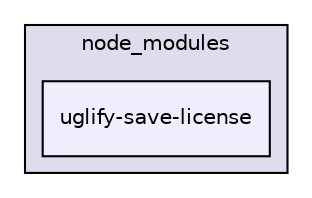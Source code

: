 digraph "gulp-src/node_modules/gulp-uglify/node_modules/uglify-save-license" {
  compound=true
  node [ fontsize="10", fontname="Helvetica"];
  edge [ labelfontsize="10", labelfontname="Helvetica"];
  subgraph clusterdir_beaa206ecc90591bbbb1b82990198449 {
    graph [ bgcolor="#ddddee", pencolor="black", label="node_modules" fontname="Helvetica", fontsize="10", URL="dir_beaa206ecc90591bbbb1b82990198449.html"]
  dir_e9b072e36ed3cd7480ecd3e6e1e325d5 [shape=box, label="uglify-save-license", style="filled", fillcolor="#eeeeff", pencolor="black", URL="dir_e9b072e36ed3cd7480ecd3e6e1e325d5.html"];
  }
}
